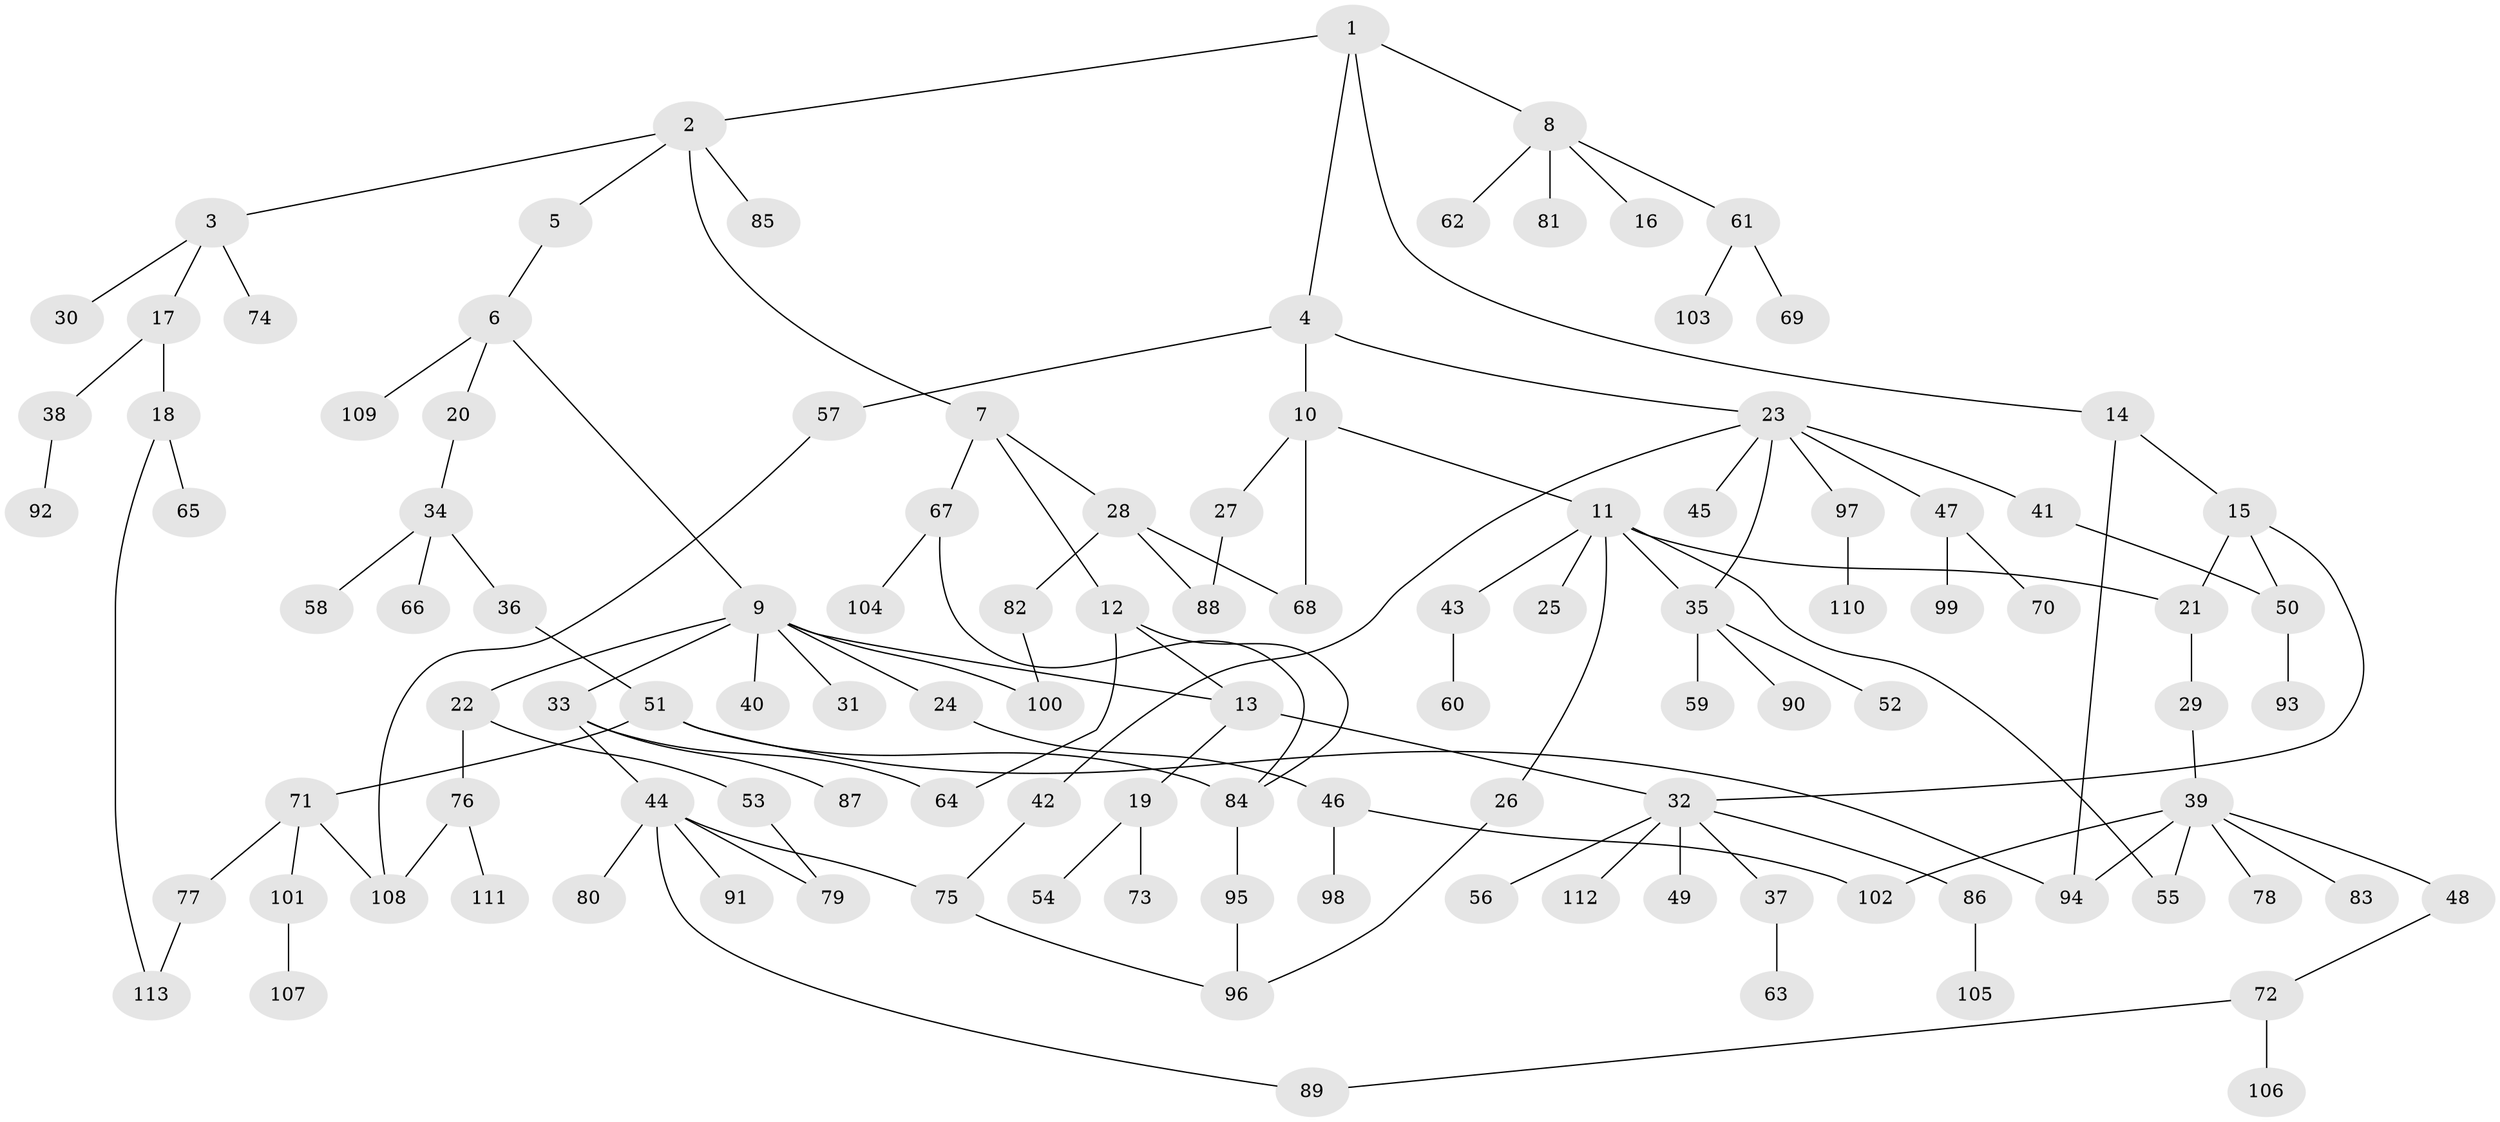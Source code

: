 // Generated by graph-tools (version 1.1) at 2025/49/03/09/25 03:49:26]
// undirected, 113 vertices, 135 edges
graph export_dot {
graph [start="1"]
  node [color=gray90,style=filled];
  1;
  2;
  3;
  4;
  5;
  6;
  7;
  8;
  9;
  10;
  11;
  12;
  13;
  14;
  15;
  16;
  17;
  18;
  19;
  20;
  21;
  22;
  23;
  24;
  25;
  26;
  27;
  28;
  29;
  30;
  31;
  32;
  33;
  34;
  35;
  36;
  37;
  38;
  39;
  40;
  41;
  42;
  43;
  44;
  45;
  46;
  47;
  48;
  49;
  50;
  51;
  52;
  53;
  54;
  55;
  56;
  57;
  58;
  59;
  60;
  61;
  62;
  63;
  64;
  65;
  66;
  67;
  68;
  69;
  70;
  71;
  72;
  73;
  74;
  75;
  76;
  77;
  78;
  79;
  80;
  81;
  82;
  83;
  84;
  85;
  86;
  87;
  88;
  89;
  90;
  91;
  92;
  93;
  94;
  95;
  96;
  97;
  98;
  99;
  100;
  101;
  102;
  103;
  104;
  105;
  106;
  107;
  108;
  109;
  110;
  111;
  112;
  113;
  1 -- 2;
  1 -- 4;
  1 -- 8;
  1 -- 14;
  2 -- 3;
  2 -- 5;
  2 -- 7;
  2 -- 85;
  3 -- 17;
  3 -- 30;
  3 -- 74;
  4 -- 10;
  4 -- 23;
  4 -- 57;
  5 -- 6;
  6 -- 9;
  6 -- 20;
  6 -- 109;
  7 -- 12;
  7 -- 28;
  7 -- 67;
  8 -- 16;
  8 -- 61;
  8 -- 62;
  8 -- 81;
  9 -- 13;
  9 -- 22;
  9 -- 24;
  9 -- 31;
  9 -- 33;
  9 -- 40;
  9 -- 100;
  10 -- 11;
  10 -- 27;
  10 -- 68;
  11 -- 25;
  11 -- 26;
  11 -- 35;
  11 -- 43;
  11 -- 55;
  11 -- 21;
  12 -- 64;
  12 -- 13;
  12 -- 84;
  13 -- 19;
  13 -- 32;
  14 -- 15;
  14 -- 94;
  15 -- 21;
  15 -- 50;
  15 -- 32;
  17 -- 18;
  17 -- 38;
  18 -- 65;
  18 -- 113;
  19 -- 54;
  19 -- 73;
  20 -- 34;
  21 -- 29;
  22 -- 53;
  22 -- 76;
  23 -- 41;
  23 -- 42;
  23 -- 45;
  23 -- 47;
  23 -- 97;
  23 -- 35;
  24 -- 46;
  26 -- 96;
  27 -- 88;
  28 -- 82;
  28 -- 88;
  28 -- 68;
  29 -- 39;
  32 -- 37;
  32 -- 49;
  32 -- 56;
  32 -- 86;
  32 -- 112;
  33 -- 44;
  33 -- 87;
  33 -- 64;
  34 -- 36;
  34 -- 58;
  34 -- 66;
  35 -- 52;
  35 -- 59;
  35 -- 90;
  36 -- 51;
  37 -- 63;
  38 -- 92;
  39 -- 48;
  39 -- 78;
  39 -- 83;
  39 -- 94;
  39 -- 55;
  39 -- 102;
  41 -- 50;
  42 -- 75;
  43 -- 60;
  44 -- 75;
  44 -- 79;
  44 -- 80;
  44 -- 89;
  44 -- 91;
  46 -- 98;
  46 -- 102;
  47 -- 70;
  47 -- 99;
  48 -- 72;
  50 -- 93;
  51 -- 71;
  51 -- 84;
  51 -- 94;
  53 -- 79;
  57 -- 108;
  61 -- 69;
  61 -- 103;
  67 -- 104;
  67 -- 84;
  71 -- 77;
  71 -- 101;
  71 -- 108;
  72 -- 106;
  72 -- 89;
  75 -- 96;
  76 -- 111;
  76 -- 108;
  77 -- 113;
  82 -- 100;
  84 -- 95;
  86 -- 105;
  95 -- 96;
  97 -- 110;
  101 -- 107;
}
